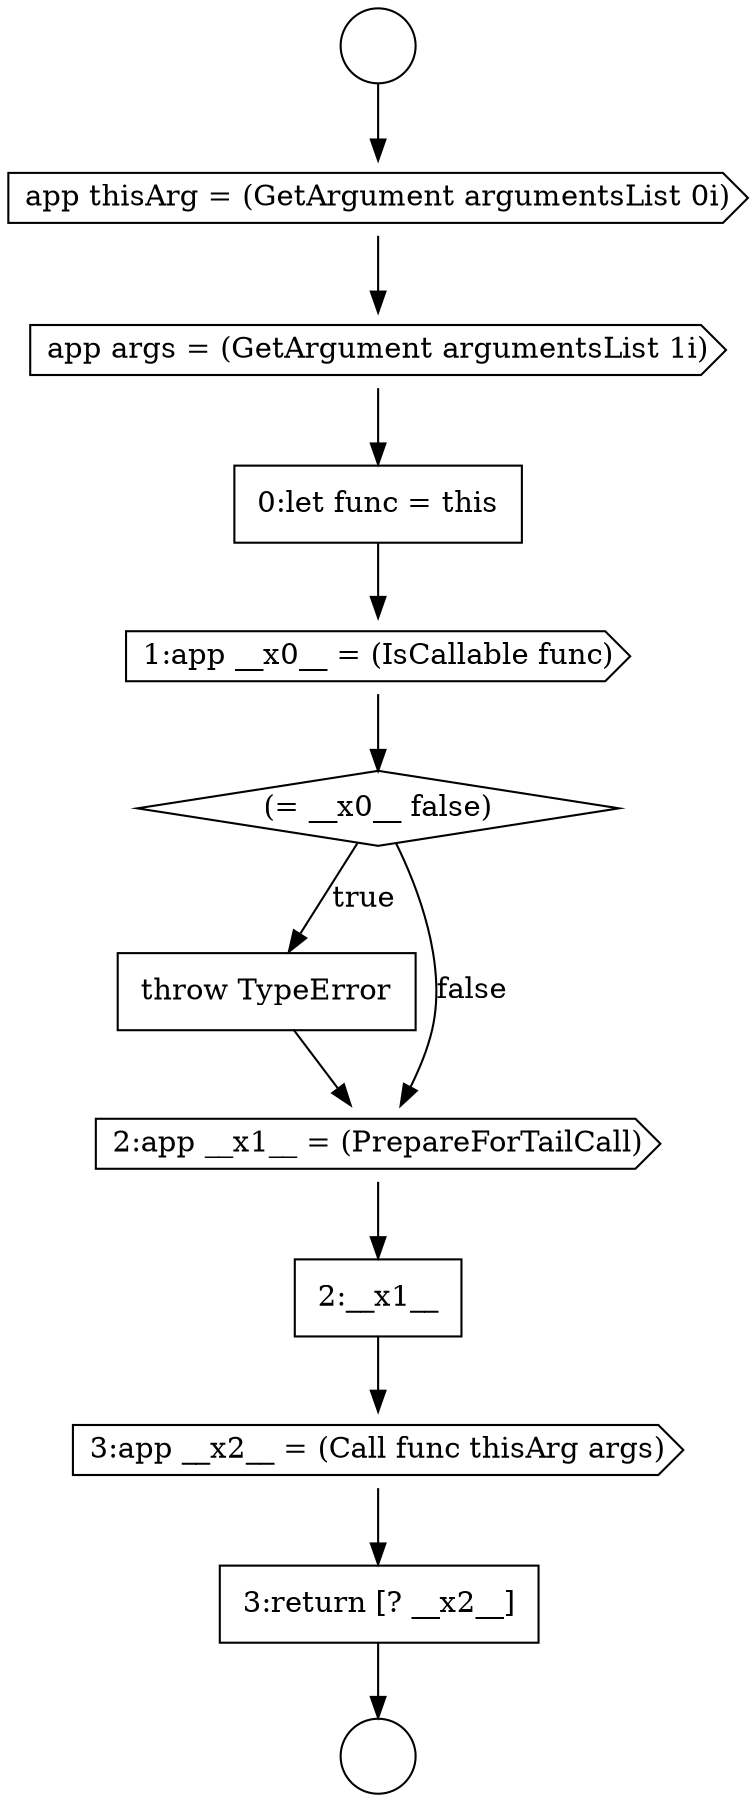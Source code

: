 digraph {
  node12366 [shape=cds, label=<<font color="black">app thisArg = (GetArgument argumentsList 0i)</font>> color="black" fillcolor="white" style=filled]
  node12371 [shape=none, margin=0, label=<<font color="black">
    <table border="0" cellborder="1" cellspacing="0" cellpadding="10">
      <tr><td align="left">throw TypeError</td></tr>
    </table>
  </font>> color="black" fillcolor="white" style=filled]
  node12375 [shape=none, margin=0, label=<<font color="black">
    <table border="0" cellborder="1" cellspacing="0" cellpadding="10">
      <tr><td align="left">3:return [? __x2__]</td></tr>
    </table>
  </font>> color="black" fillcolor="white" style=filled]
  node12365 [shape=circle label=" " color="black" fillcolor="white" style=filled]
  node12372 [shape=cds, label=<<font color="black">2:app __x1__ = (PrepareForTailCall)</font>> color="black" fillcolor="white" style=filled]
  node12369 [shape=cds, label=<<font color="black">1:app __x0__ = (IsCallable func)</font>> color="black" fillcolor="white" style=filled]
  node12373 [shape=none, margin=0, label=<<font color="black">
    <table border="0" cellborder="1" cellspacing="0" cellpadding="10">
      <tr><td align="left">2:__x1__</td></tr>
    </table>
  </font>> color="black" fillcolor="white" style=filled]
  node12368 [shape=none, margin=0, label=<<font color="black">
    <table border="0" cellborder="1" cellspacing="0" cellpadding="10">
      <tr><td align="left">0:let func = this</td></tr>
    </table>
  </font>> color="black" fillcolor="white" style=filled]
  node12364 [shape=circle label=" " color="black" fillcolor="white" style=filled]
  node12370 [shape=diamond, label=<<font color="black">(= __x0__ false)</font>> color="black" fillcolor="white" style=filled]
  node12367 [shape=cds, label=<<font color="black">app args = (GetArgument argumentsList 1i)</font>> color="black" fillcolor="white" style=filled]
  node12374 [shape=cds, label=<<font color="black">3:app __x2__ = (Call func thisArg args)</font>> color="black" fillcolor="white" style=filled]
  node12370 -> node12371 [label=<<font color="black">true</font>> color="black"]
  node12370 -> node12372 [label=<<font color="black">false</font>> color="black"]
  node12369 -> node12370 [ color="black"]
  node12366 -> node12367 [ color="black"]
  node12371 -> node12372 [ color="black"]
  node12364 -> node12366 [ color="black"]
  node12372 -> node12373 [ color="black"]
  node12375 -> node12365 [ color="black"]
  node12368 -> node12369 [ color="black"]
  node12367 -> node12368 [ color="black"]
  node12374 -> node12375 [ color="black"]
  node12373 -> node12374 [ color="black"]
}
